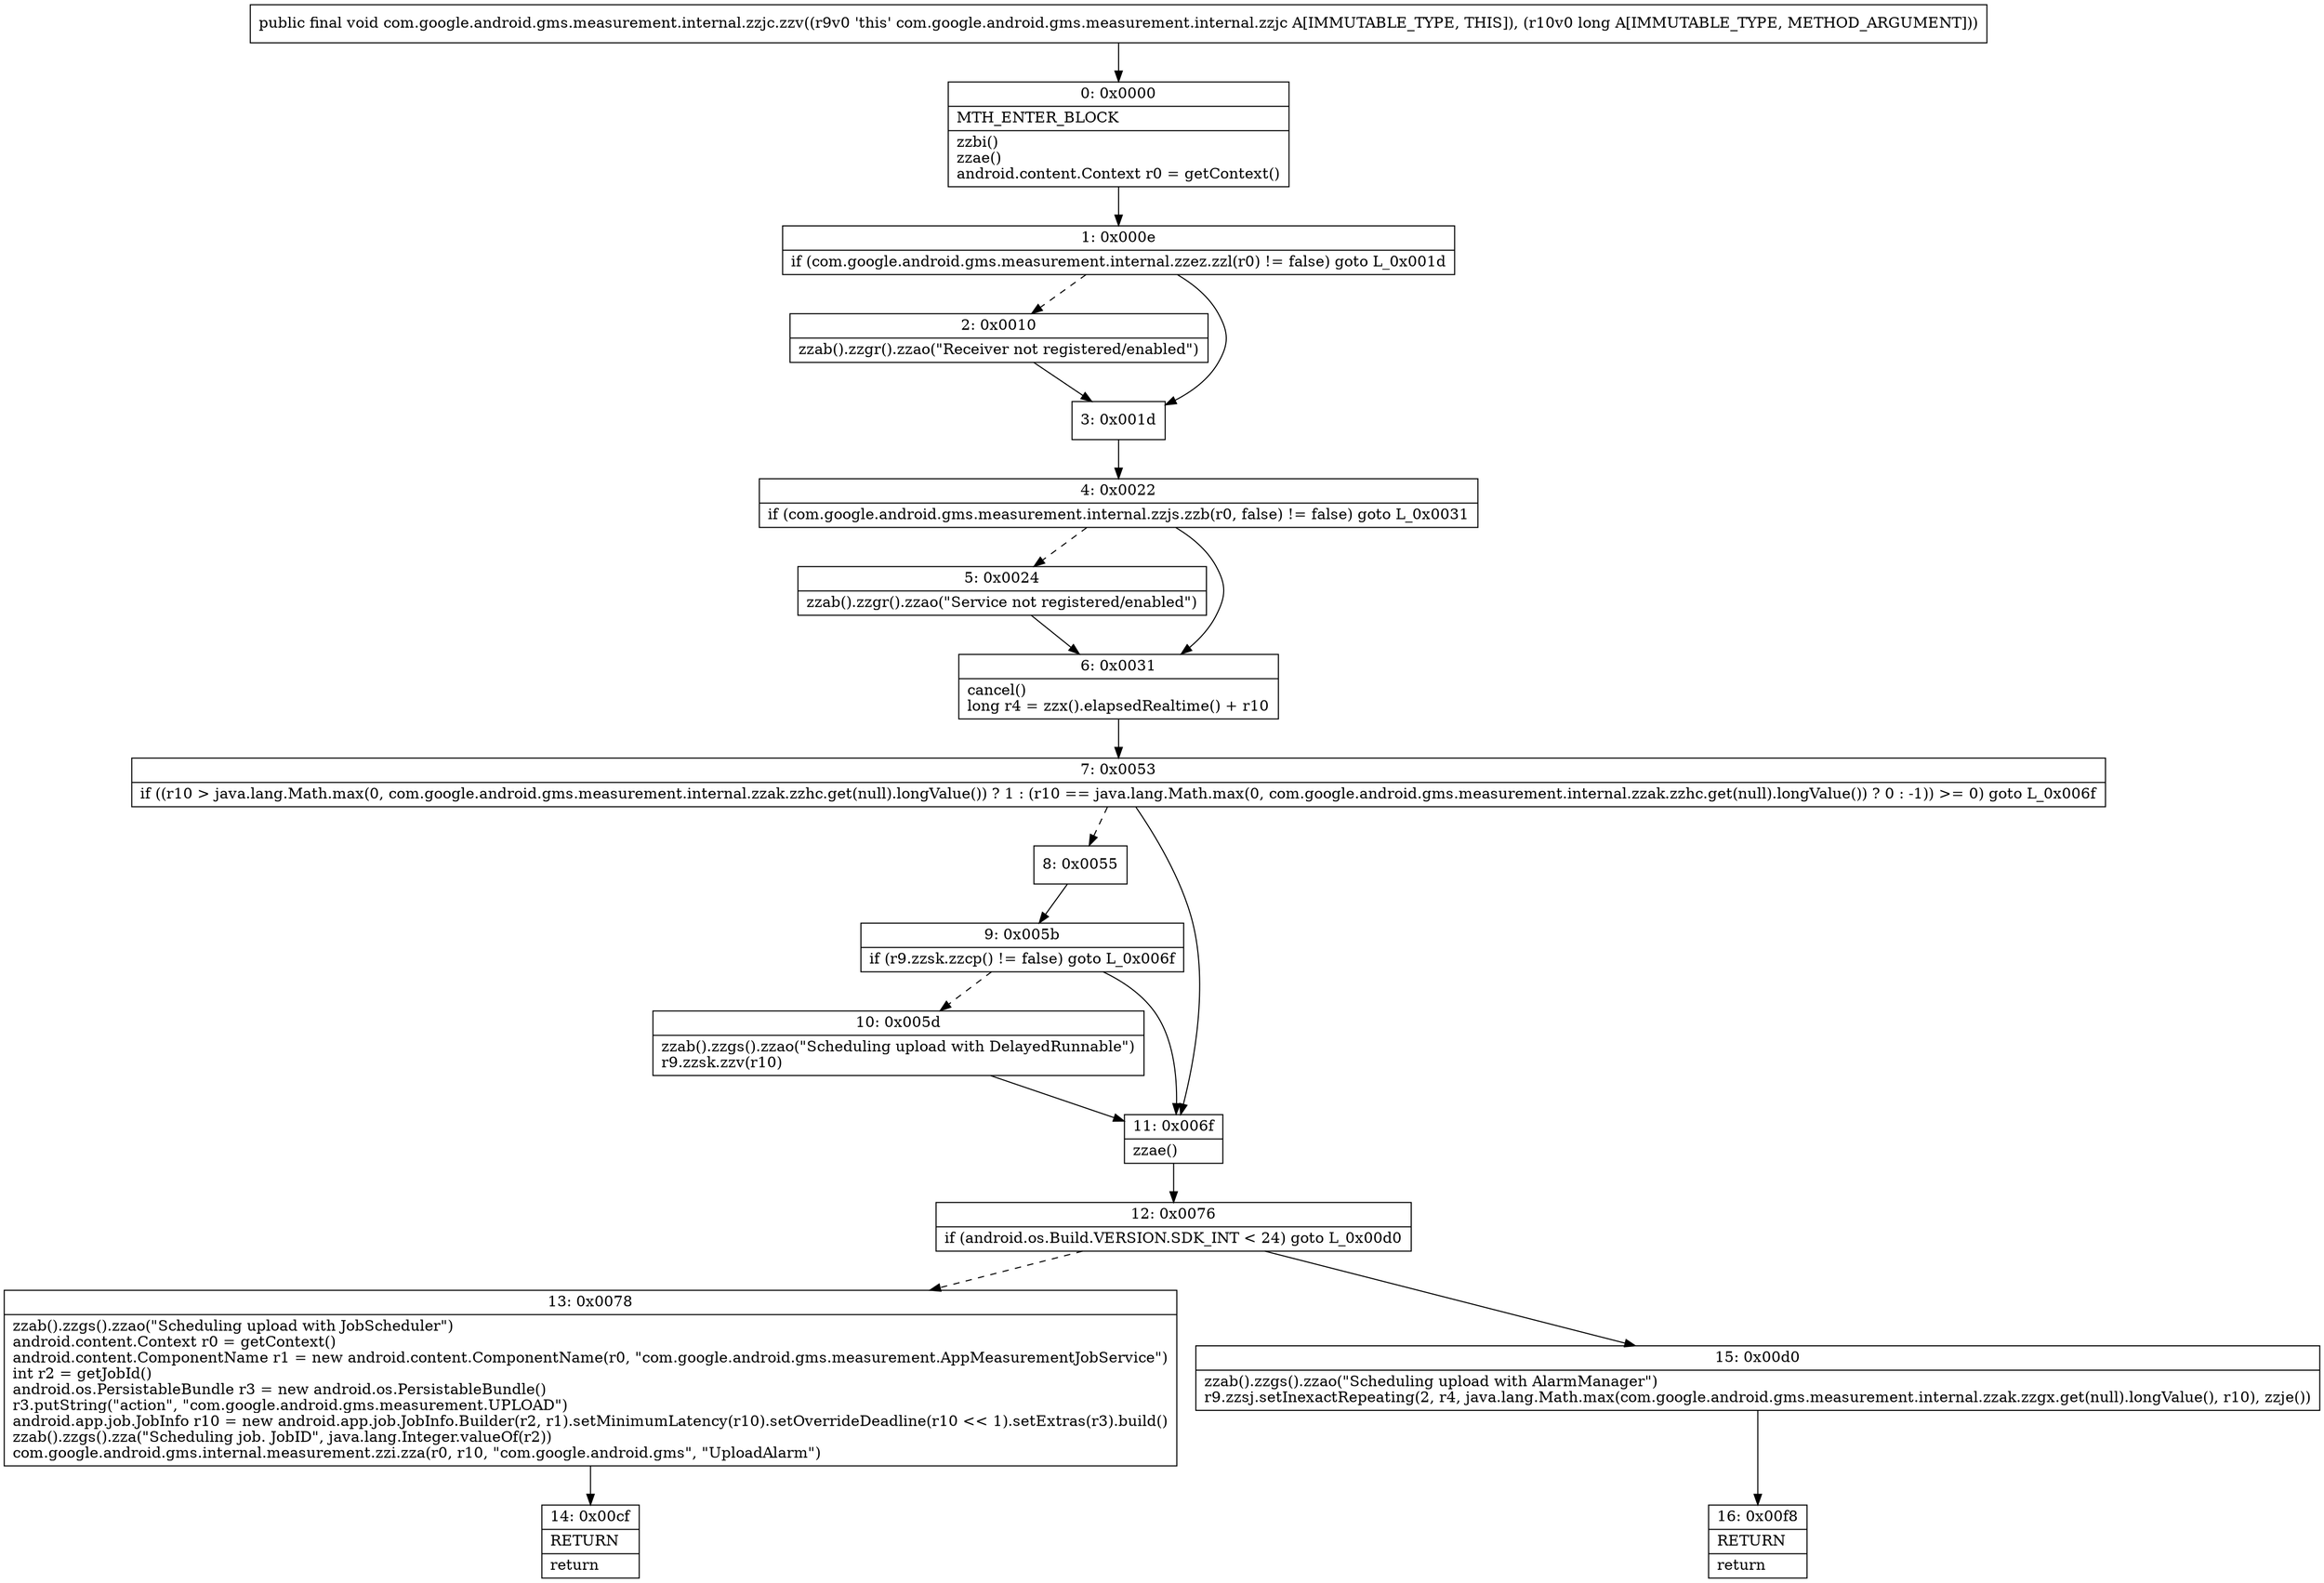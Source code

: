 digraph "CFG forcom.google.android.gms.measurement.internal.zzjc.zzv(J)V" {
Node_0 [shape=record,label="{0\:\ 0x0000|MTH_ENTER_BLOCK\l|zzbi()\lzzae()\landroid.content.Context r0 = getContext()\l}"];
Node_1 [shape=record,label="{1\:\ 0x000e|if (com.google.android.gms.measurement.internal.zzez.zzl(r0) != false) goto L_0x001d\l}"];
Node_2 [shape=record,label="{2\:\ 0x0010|zzab().zzgr().zzao(\"Receiver not registered\/enabled\")\l}"];
Node_3 [shape=record,label="{3\:\ 0x001d}"];
Node_4 [shape=record,label="{4\:\ 0x0022|if (com.google.android.gms.measurement.internal.zzjs.zzb(r0, false) != false) goto L_0x0031\l}"];
Node_5 [shape=record,label="{5\:\ 0x0024|zzab().zzgr().zzao(\"Service not registered\/enabled\")\l}"];
Node_6 [shape=record,label="{6\:\ 0x0031|cancel()\llong r4 = zzx().elapsedRealtime() + r10\l}"];
Node_7 [shape=record,label="{7\:\ 0x0053|if ((r10 \> java.lang.Math.max(0, com.google.android.gms.measurement.internal.zzak.zzhc.get(null).longValue()) ? 1 : (r10 == java.lang.Math.max(0, com.google.android.gms.measurement.internal.zzak.zzhc.get(null).longValue()) ? 0 : \-1)) \>= 0) goto L_0x006f\l}"];
Node_8 [shape=record,label="{8\:\ 0x0055}"];
Node_9 [shape=record,label="{9\:\ 0x005b|if (r9.zzsk.zzcp() != false) goto L_0x006f\l}"];
Node_10 [shape=record,label="{10\:\ 0x005d|zzab().zzgs().zzao(\"Scheduling upload with DelayedRunnable\")\lr9.zzsk.zzv(r10)\l}"];
Node_11 [shape=record,label="{11\:\ 0x006f|zzae()\l}"];
Node_12 [shape=record,label="{12\:\ 0x0076|if (android.os.Build.VERSION.SDK_INT \< 24) goto L_0x00d0\l}"];
Node_13 [shape=record,label="{13\:\ 0x0078|zzab().zzgs().zzao(\"Scheduling upload with JobScheduler\")\landroid.content.Context r0 = getContext()\landroid.content.ComponentName r1 = new android.content.ComponentName(r0, \"com.google.android.gms.measurement.AppMeasurementJobService\")\lint r2 = getJobId()\landroid.os.PersistableBundle r3 = new android.os.PersistableBundle()\lr3.putString(\"action\", \"com.google.android.gms.measurement.UPLOAD\")\landroid.app.job.JobInfo r10 = new android.app.job.JobInfo.Builder(r2, r1).setMinimumLatency(r10).setOverrideDeadline(r10 \<\< 1).setExtras(r3).build()\lzzab().zzgs().zza(\"Scheduling job. JobID\", java.lang.Integer.valueOf(r2))\lcom.google.android.gms.internal.measurement.zzi.zza(r0, r10, \"com.google.android.gms\", \"UploadAlarm\")\l}"];
Node_14 [shape=record,label="{14\:\ 0x00cf|RETURN\l|return\l}"];
Node_15 [shape=record,label="{15\:\ 0x00d0|zzab().zzgs().zzao(\"Scheduling upload with AlarmManager\")\lr9.zzsj.setInexactRepeating(2, r4, java.lang.Math.max(com.google.android.gms.measurement.internal.zzak.zzgx.get(null).longValue(), r10), zzje())\l}"];
Node_16 [shape=record,label="{16\:\ 0x00f8|RETURN\l|return\l}"];
MethodNode[shape=record,label="{public final void com.google.android.gms.measurement.internal.zzjc.zzv((r9v0 'this' com.google.android.gms.measurement.internal.zzjc A[IMMUTABLE_TYPE, THIS]), (r10v0 long A[IMMUTABLE_TYPE, METHOD_ARGUMENT])) }"];
MethodNode -> Node_0;
Node_0 -> Node_1;
Node_1 -> Node_2[style=dashed];
Node_1 -> Node_3;
Node_2 -> Node_3;
Node_3 -> Node_4;
Node_4 -> Node_5[style=dashed];
Node_4 -> Node_6;
Node_5 -> Node_6;
Node_6 -> Node_7;
Node_7 -> Node_8[style=dashed];
Node_7 -> Node_11;
Node_8 -> Node_9;
Node_9 -> Node_10[style=dashed];
Node_9 -> Node_11;
Node_10 -> Node_11;
Node_11 -> Node_12;
Node_12 -> Node_13[style=dashed];
Node_12 -> Node_15;
Node_13 -> Node_14;
Node_15 -> Node_16;
}

